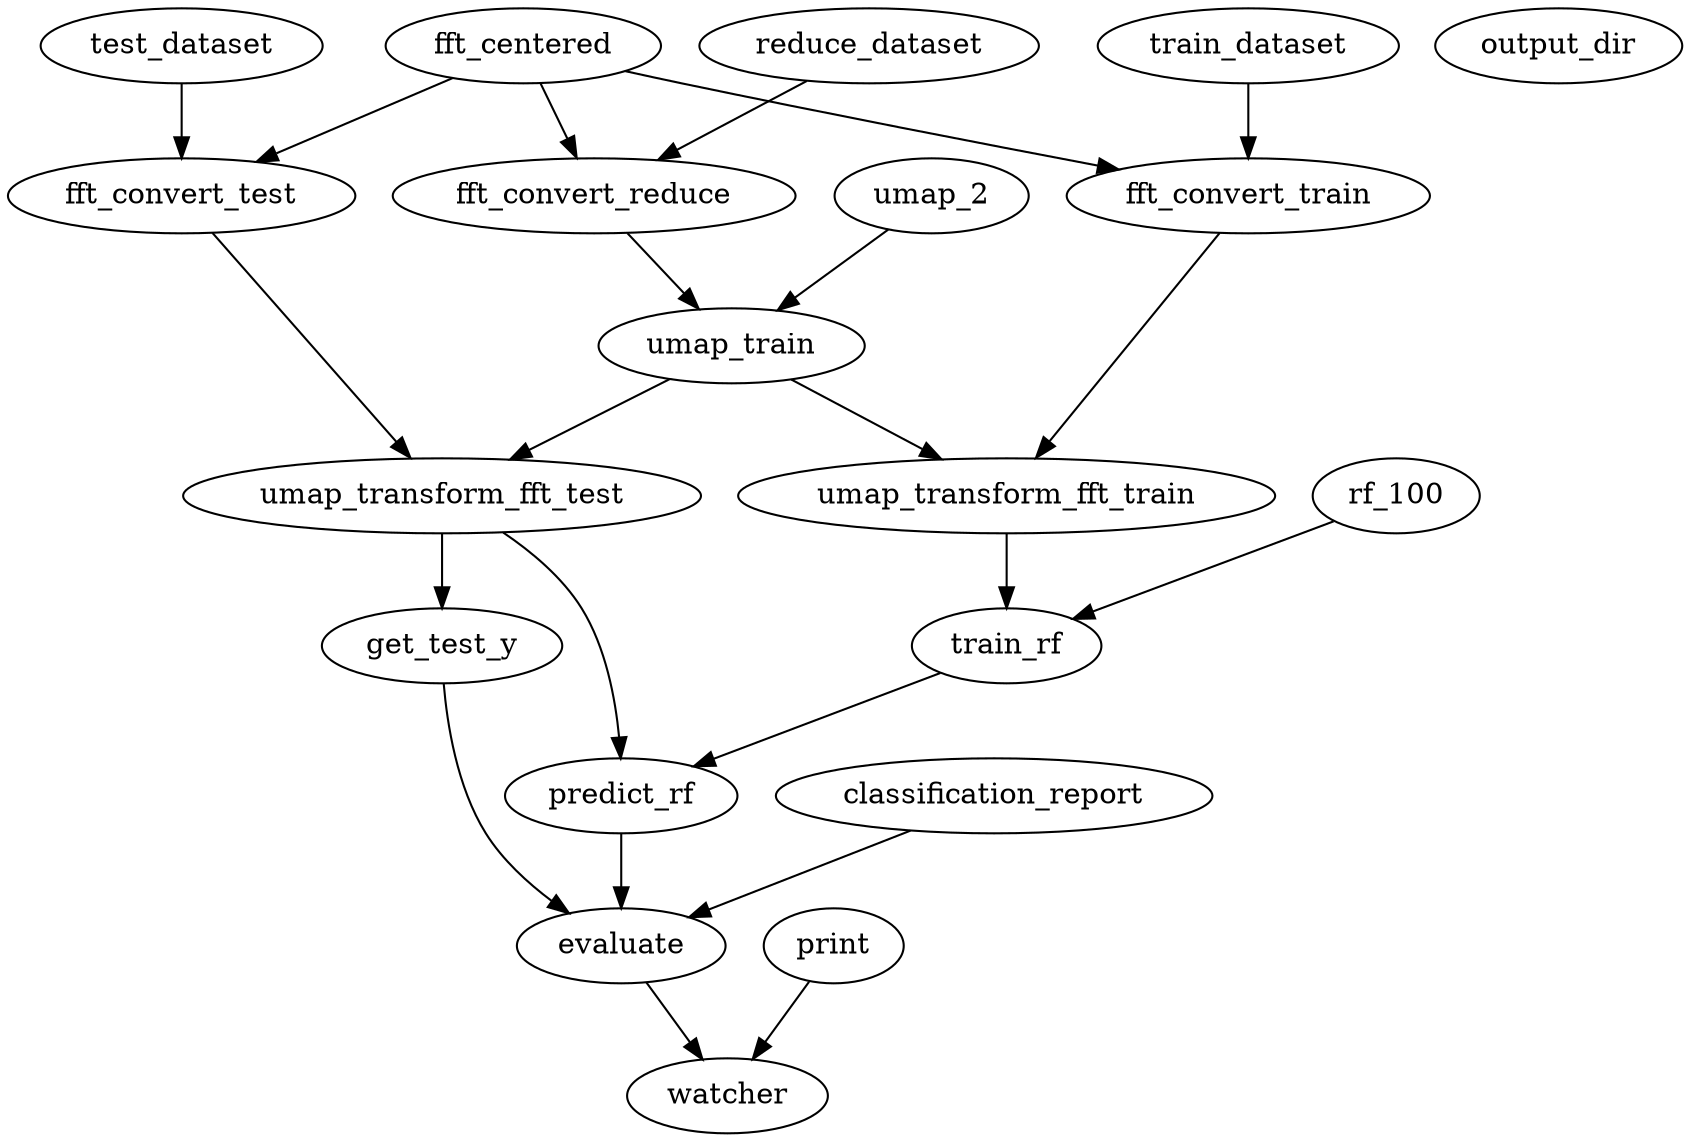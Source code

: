 strict digraph "" {
	train_dataset -> fft_convert_train;
	test_dataset -> fft_convert_test;
	reduce_dataset -> fft_convert_reduce;
	output_dir;
	fft_centered -> fft_convert_train;
	fft_centered -> fft_convert_test;
	fft_centered -> fft_convert_reduce;
	fft_convert_train -> umap_transform_fft_train;
	fft_convert_test -> umap_transform_fft_test;
	fft_convert_reduce -> umap_train;
	umap_2 -> umap_train;
	umap_train -> umap_transform_fft_train;
	umap_train -> umap_transform_fft_test;
	umap_transform_fft_train -> train_rf;
	umap_transform_fft_test -> predict_rf;
	umap_transform_fft_test -> get_test_y;
	rf_100 -> train_rf;
	train_rf -> predict_rf;
	predict_rf -> evaluate;
	get_test_y -> evaluate;
	classification_report -> evaluate;
	evaluate -> watcher;
	print -> watcher;
}
